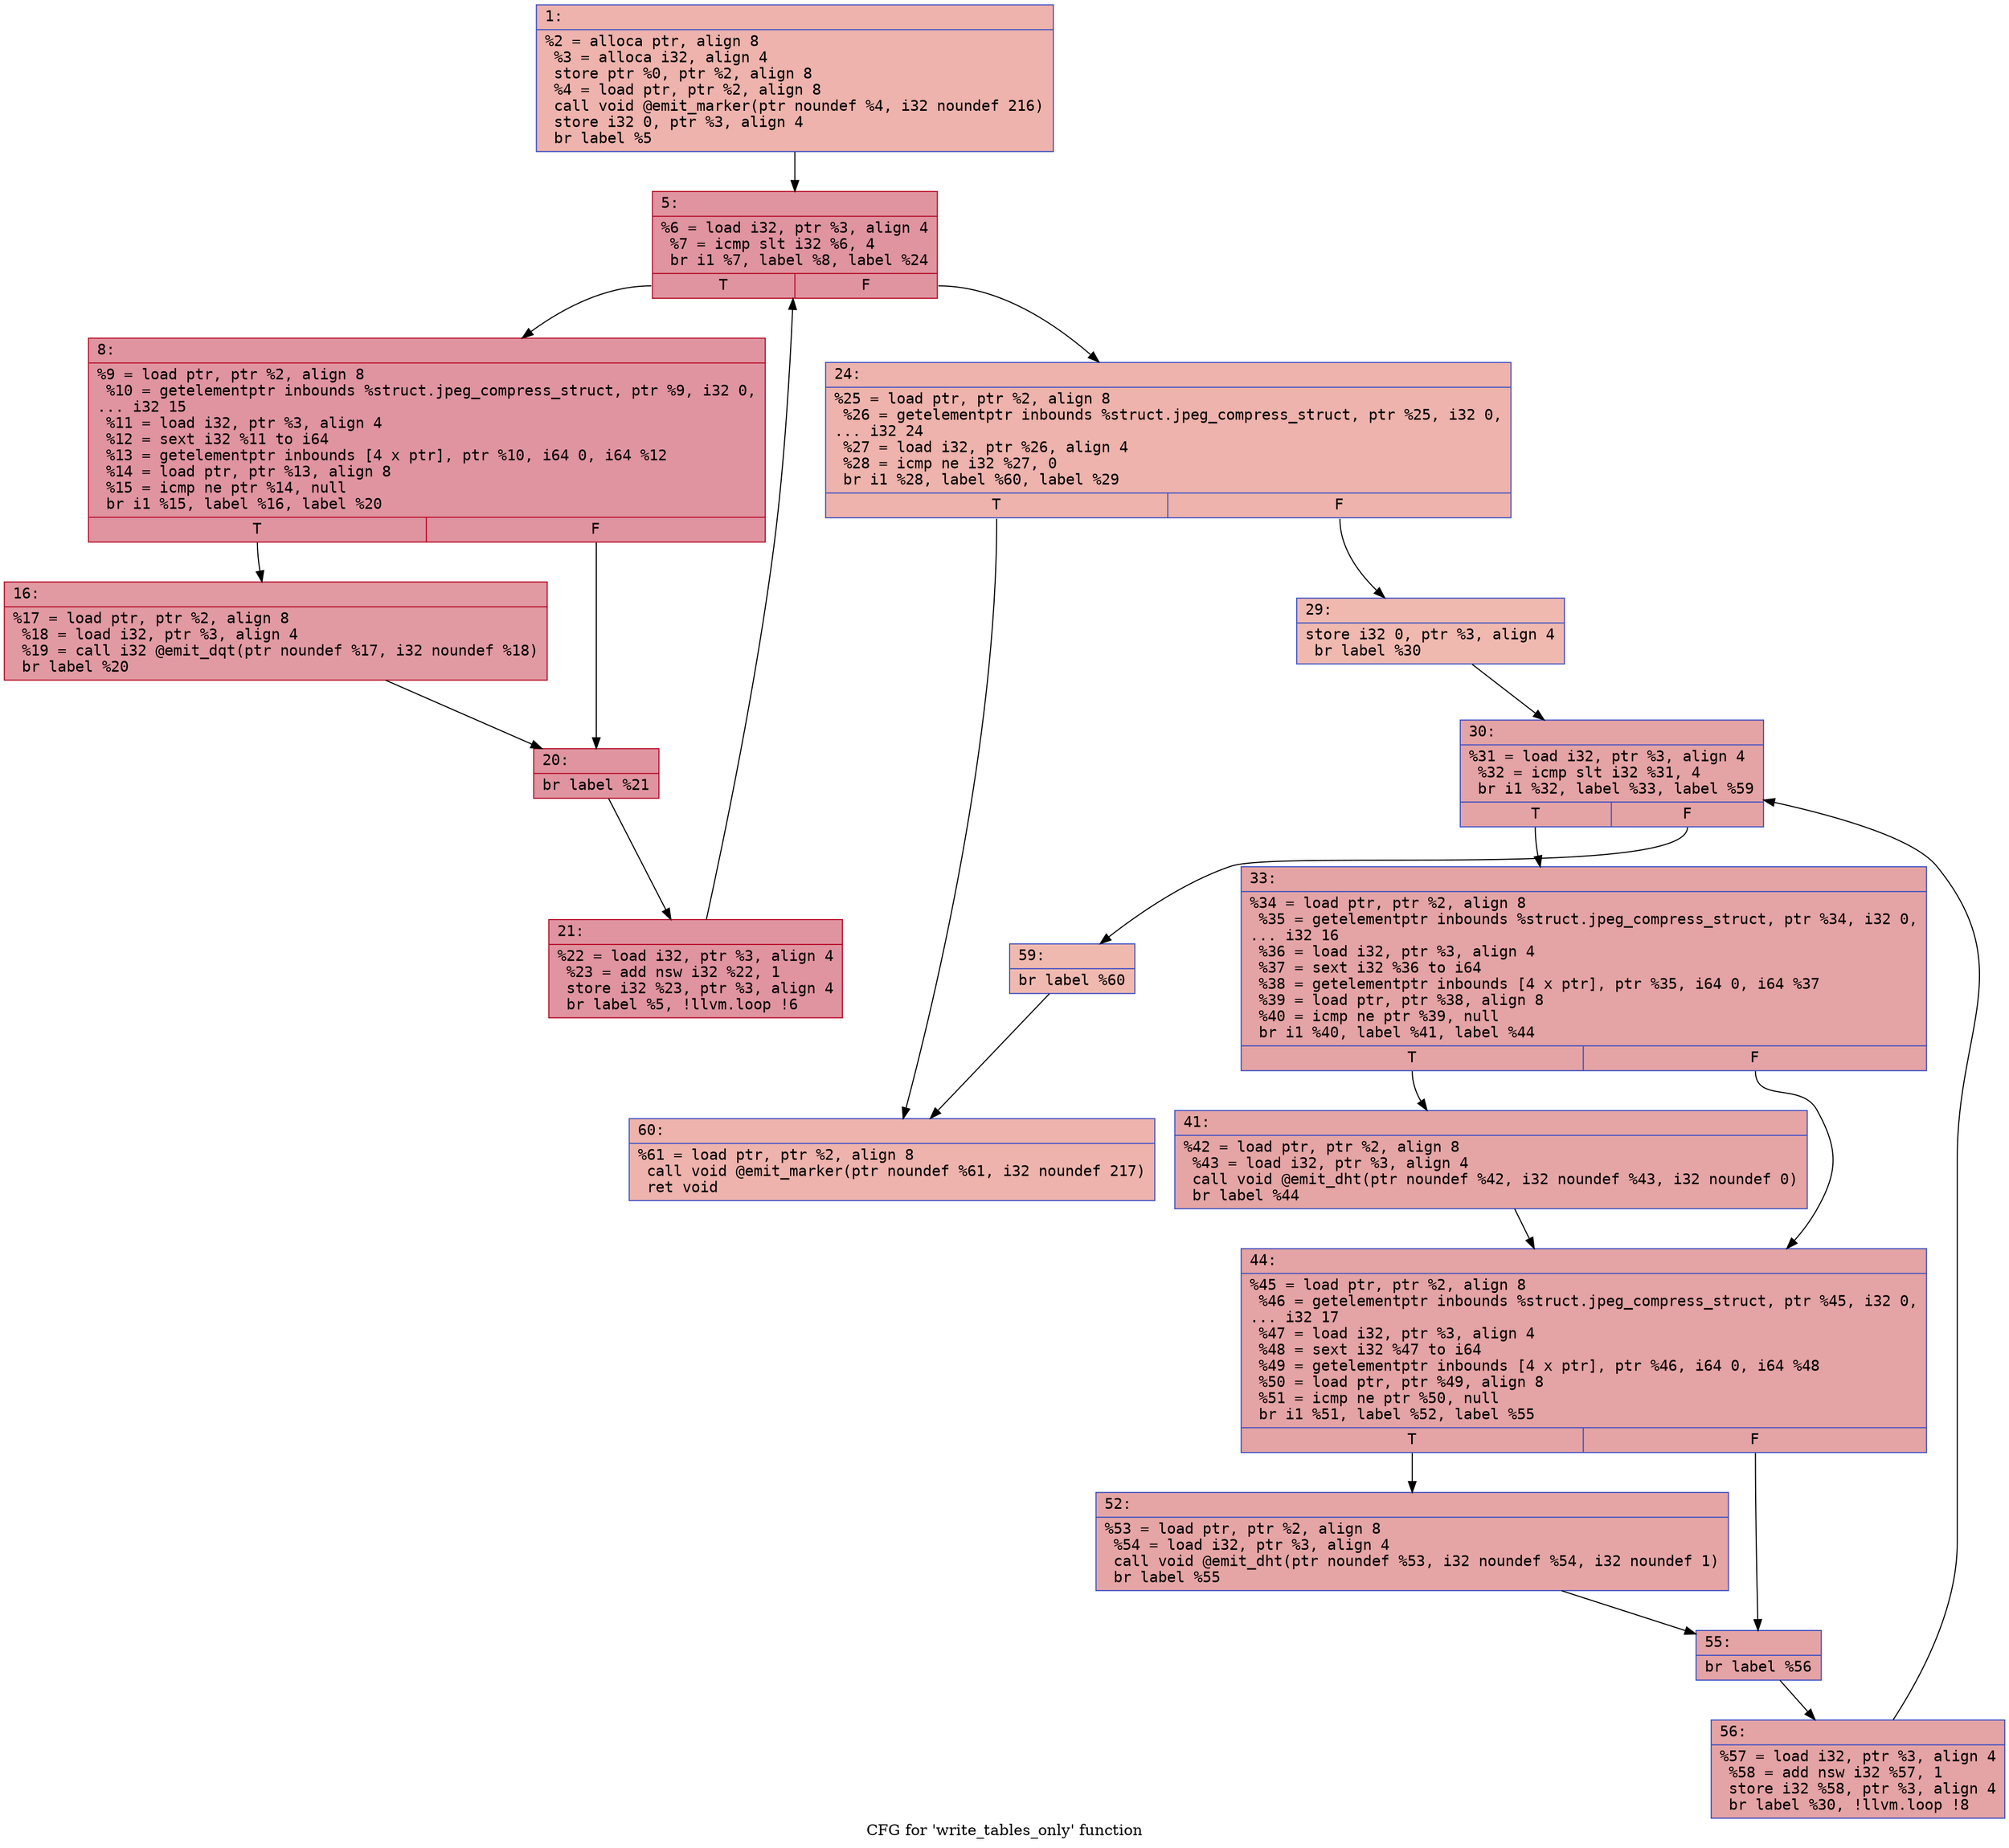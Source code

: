 digraph "CFG for 'write_tables_only' function" {
	label="CFG for 'write_tables_only' function";

	Node0x6000003234d0 [shape=record,color="#3d50c3ff", style=filled, fillcolor="#d6524470" fontname="Courier",label="{1:\l|  %2 = alloca ptr, align 8\l  %3 = alloca i32, align 4\l  store ptr %0, ptr %2, align 8\l  %4 = load ptr, ptr %2, align 8\l  call void @emit_marker(ptr noundef %4, i32 noundef 216)\l  store i32 0, ptr %3, align 4\l  br label %5\l}"];
	Node0x6000003234d0 -> Node0x600000323520[tooltip="1 -> 5\nProbability 100.00%" ];
	Node0x600000323520 [shape=record,color="#b70d28ff", style=filled, fillcolor="#b70d2870" fontname="Courier",label="{5:\l|  %6 = load i32, ptr %3, align 4\l  %7 = icmp slt i32 %6, 4\l  br i1 %7, label %8, label %24\l|{<s0>T|<s1>F}}"];
	Node0x600000323520:s0 -> Node0x600000323570[tooltip="5 -> 8\nProbability 96.88%" ];
	Node0x600000323520:s1 -> Node0x6000003236b0[tooltip="5 -> 24\nProbability 3.12%" ];
	Node0x600000323570 [shape=record,color="#b70d28ff", style=filled, fillcolor="#b70d2870" fontname="Courier",label="{8:\l|  %9 = load ptr, ptr %2, align 8\l  %10 = getelementptr inbounds %struct.jpeg_compress_struct, ptr %9, i32 0,\l... i32 15\l  %11 = load i32, ptr %3, align 4\l  %12 = sext i32 %11 to i64\l  %13 = getelementptr inbounds [4 x ptr], ptr %10, i64 0, i64 %12\l  %14 = load ptr, ptr %13, align 8\l  %15 = icmp ne ptr %14, null\l  br i1 %15, label %16, label %20\l|{<s0>T|<s1>F}}"];
	Node0x600000323570:s0 -> Node0x6000003235c0[tooltip="8 -> 16\nProbability 62.50%" ];
	Node0x600000323570:s1 -> Node0x600000323610[tooltip="8 -> 20\nProbability 37.50%" ];
	Node0x6000003235c0 [shape=record,color="#b70d28ff", style=filled, fillcolor="#bb1b2c70" fontname="Courier",label="{16:\l|  %17 = load ptr, ptr %2, align 8\l  %18 = load i32, ptr %3, align 4\l  %19 = call i32 @emit_dqt(ptr noundef %17, i32 noundef %18)\l  br label %20\l}"];
	Node0x6000003235c0 -> Node0x600000323610[tooltip="16 -> 20\nProbability 100.00%" ];
	Node0x600000323610 [shape=record,color="#b70d28ff", style=filled, fillcolor="#b70d2870" fontname="Courier",label="{20:\l|  br label %21\l}"];
	Node0x600000323610 -> Node0x600000323660[tooltip="20 -> 21\nProbability 100.00%" ];
	Node0x600000323660 [shape=record,color="#b70d28ff", style=filled, fillcolor="#b70d2870" fontname="Courier",label="{21:\l|  %22 = load i32, ptr %3, align 4\l  %23 = add nsw i32 %22, 1\l  store i32 %23, ptr %3, align 4\l  br label %5, !llvm.loop !6\l}"];
	Node0x600000323660 -> Node0x600000323520[tooltip="21 -> 5\nProbability 100.00%" ];
	Node0x6000003236b0 [shape=record,color="#3d50c3ff", style=filled, fillcolor="#d6524470" fontname="Courier",label="{24:\l|  %25 = load ptr, ptr %2, align 8\l  %26 = getelementptr inbounds %struct.jpeg_compress_struct, ptr %25, i32 0,\l... i32 24\l  %27 = load i32, ptr %26, align 4\l  %28 = icmp ne i32 %27, 0\l  br i1 %28, label %60, label %29\l|{<s0>T|<s1>F}}"];
	Node0x6000003236b0:s0 -> Node0x6000003239d0[tooltip="24 -> 60\nProbability 62.50%" ];
	Node0x6000003236b0:s1 -> Node0x600000323700[tooltip="24 -> 29\nProbability 37.50%" ];
	Node0x600000323700 [shape=record,color="#3d50c3ff", style=filled, fillcolor="#de614d70" fontname="Courier",label="{29:\l|  store i32 0, ptr %3, align 4\l  br label %30\l}"];
	Node0x600000323700 -> Node0x600000323750[tooltip="29 -> 30\nProbability 100.00%" ];
	Node0x600000323750 [shape=record,color="#3d50c3ff", style=filled, fillcolor="#c32e3170" fontname="Courier",label="{30:\l|  %31 = load i32, ptr %3, align 4\l  %32 = icmp slt i32 %31, 4\l  br i1 %32, label %33, label %59\l|{<s0>T|<s1>F}}"];
	Node0x600000323750:s0 -> Node0x6000003237a0[tooltip="30 -> 33\nProbability 96.88%" ];
	Node0x600000323750:s1 -> Node0x600000323980[tooltip="30 -> 59\nProbability 3.12%" ];
	Node0x6000003237a0 [shape=record,color="#3d50c3ff", style=filled, fillcolor="#c32e3170" fontname="Courier",label="{33:\l|  %34 = load ptr, ptr %2, align 8\l  %35 = getelementptr inbounds %struct.jpeg_compress_struct, ptr %34, i32 0,\l... i32 16\l  %36 = load i32, ptr %3, align 4\l  %37 = sext i32 %36 to i64\l  %38 = getelementptr inbounds [4 x ptr], ptr %35, i64 0, i64 %37\l  %39 = load ptr, ptr %38, align 8\l  %40 = icmp ne ptr %39, null\l  br i1 %40, label %41, label %44\l|{<s0>T|<s1>F}}"];
	Node0x6000003237a0:s0 -> Node0x6000003237f0[tooltip="33 -> 41\nProbability 62.50%" ];
	Node0x6000003237a0:s1 -> Node0x600000323840[tooltip="33 -> 44\nProbability 37.50%" ];
	Node0x6000003237f0 [shape=record,color="#3d50c3ff", style=filled, fillcolor="#c5333470" fontname="Courier",label="{41:\l|  %42 = load ptr, ptr %2, align 8\l  %43 = load i32, ptr %3, align 4\l  call void @emit_dht(ptr noundef %42, i32 noundef %43, i32 noundef 0)\l  br label %44\l}"];
	Node0x6000003237f0 -> Node0x600000323840[tooltip="41 -> 44\nProbability 100.00%" ];
	Node0x600000323840 [shape=record,color="#3d50c3ff", style=filled, fillcolor="#c32e3170" fontname="Courier",label="{44:\l|  %45 = load ptr, ptr %2, align 8\l  %46 = getelementptr inbounds %struct.jpeg_compress_struct, ptr %45, i32 0,\l... i32 17\l  %47 = load i32, ptr %3, align 4\l  %48 = sext i32 %47 to i64\l  %49 = getelementptr inbounds [4 x ptr], ptr %46, i64 0, i64 %48\l  %50 = load ptr, ptr %49, align 8\l  %51 = icmp ne ptr %50, null\l  br i1 %51, label %52, label %55\l|{<s0>T|<s1>F}}"];
	Node0x600000323840:s0 -> Node0x600000323890[tooltip="44 -> 52\nProbability 62.50%" ];
	Node0x600000323840:s1 -> Node0x6000003238e0[tooltip="44 -> 55\nProbability 37.50%" ];
	Node0x600000323890 [shape=record,color="#3d50c3ff", style=filled, fillcolor="#c5333470" fontname="Courier",label="{52:\l|  %53 = load ptr, ptr %2, align 8\l  %54 = load i32, ptr %3, align 4\l  call void @emit_dht(ptr noundef %53, i32 noundef %54, i32 noundef 1)\l  br label %55\l}"];
	Node0x600000323890 -> Node0x6000003238e0[tooltip="52 -> 55\nProbability 100.00%" ];
	Node0x6000003238e0 [shape=record,color="#3d50c3ff", style=filled, fillcolor="#c32e3170" fontname="Courier",label="{55:\l|  br label %56\l}"];
	Node0x6000003238e0 -> Node0x600000323930[tooltip="55 -> 56\nProbability 100.00%" ];
	Node0x600000323930 [shape=record,color="#3d50c3ff", style=filled, fillcolor="#c32e3170" fontname="Courier",label="{56:\l|  %57 = load i32, ptr %3, align 4\l  %58 = add nsw i32 %57, 1\l  store i32 %58, ptr %3, align 4\l  br label %30, !llvm.loop !8\l}"];
	Node0x600000323930 -> Node0x600000323750[tooltip="56 -> 30\nProbability 100.00%" ];
	Node0x600000323980 [shape=record,color="#3d50c3ff", style=filled, fillcolor="#de614d70" fontname="Courier",label="{59:\l|  br label %60\l}"];
	Node0x600000323980 -> Node0x6000003239d0[tooltip="59 -> 60\nProbability 100.00%" ];
	Node0x6000003239d0 [shape=record,color="#3d50c3ff", style=filled, fillcolor="#d6524470" fontname="Courier",label="{60:\l|  %61 = load ptr, ptr %2, align 8\l  call void @emit_marker(ptr noundef %61, i32 noundef 217)\l  ret void\l}"];
}
